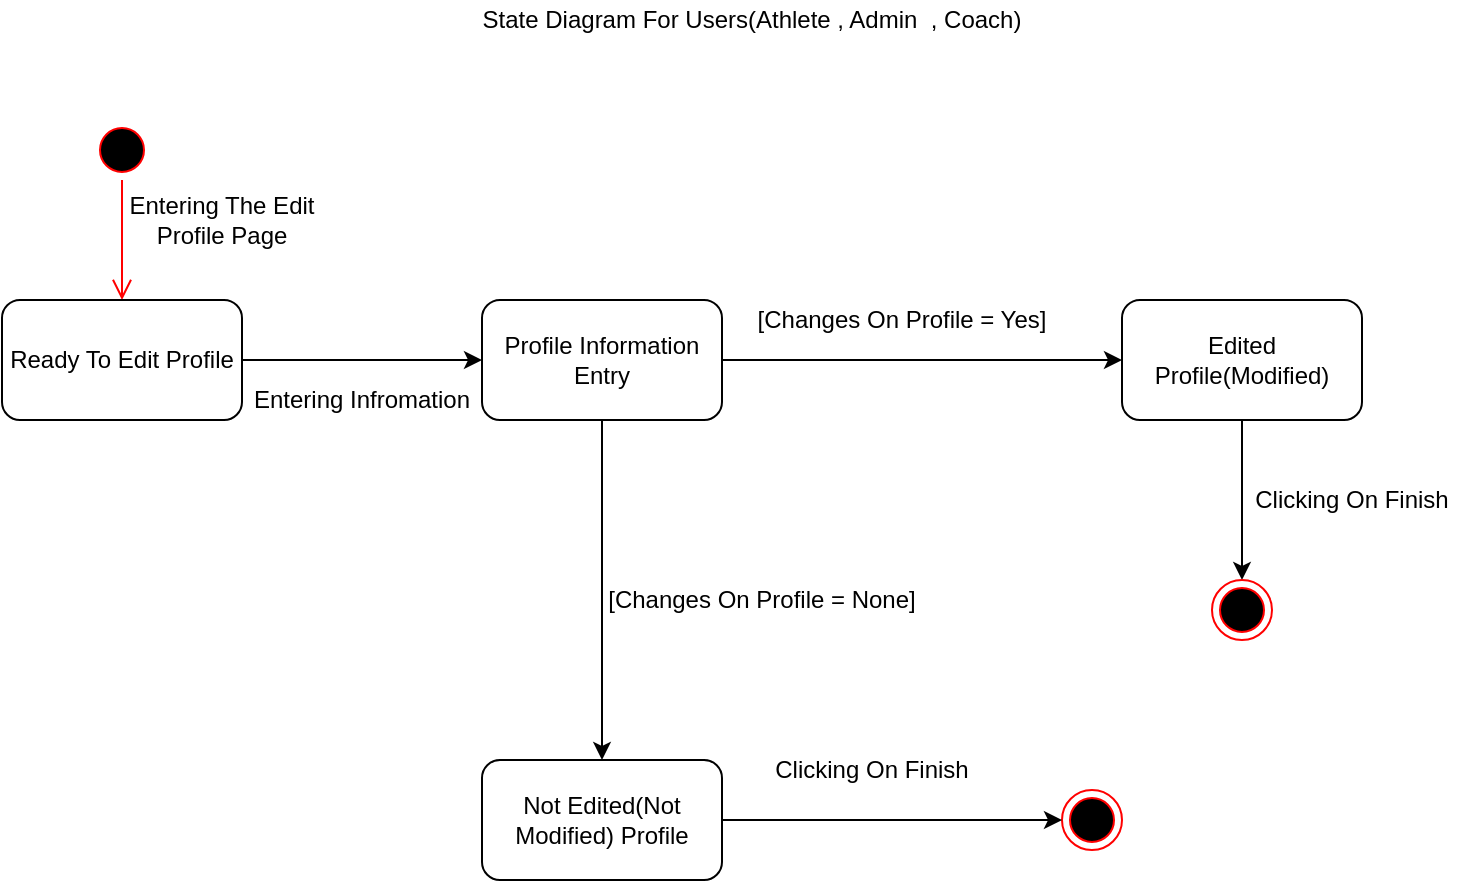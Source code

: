 <mxfile version="12.4.2" type="github" pages="1">
  <diagram id="zx8LmBCWDa3fNdCgX86n" name="Page-1">
    <mxGraphModel dx="1038" dy="548" grid="1" gridSize="10" guides="1" tooltips="1" connect="1" arrows="1" fold="1" page="1" pageScale="1" pageWidth="850" pageHeight="1100" math="0" shadow="0">
      <root>
        <mxCell id="0"/>
        <mxCell id="1" parent="0"/>
        <mxCell id="yb0eYwPbStusM7pY6JfE-4" value="" style="ellipse;html=1;shape=startState;fillColor=#000000;strokeColor=#ff0000;" parent="1" vertex="1">
          <mxGeometry x="115" y="90" width="30" height="30" as="geometry"/>
        </mxCell>
        <mxCell id="yb0eYwPbStusM7pY6JfE-5" value="" style="edgeStyle=orthogonalEdgeStyle;html=1;verticalAlign=bottom;endArrow=open;endSize=8;strokeColor=#ff0000;" parent="1" source="yb0eYwPbStusM7pY6JfE-4" target="yb0eYwPbStusM7pY6JfE-7" edge="1">
          <mxGeometry relative="1" as="geometry">
            <mxPoint x="130" y="180" as="targetPoint"/>
          </mxGeometry>
        </mxCell>
        <mxCell id="yb0eYwPbStusM7pY6JfE-6" value="" style="ellipse;html=1;shape=endState;fillColor=#000000;strokeColor=#ff0000;" parent="1" vertex="1">
          <mxGeometry x="600" y="425" width="30" height="30" as="geometry"/>
        </mxCell>
        <mxCell id="yb0eYwPbStusM7pY6JfE-11" value="" style="edgeStyle=orthogonalEdgeStyle;rounded=0;orthogonalLoop=1;jettySize=auto;html=1;" parent="1" source="yb0eYwPbStusM7pY6JfE-7" target="yb0eYwPbStusM7pY6JfE-10" edge="1">
          <mxGeometry relative="1" as="geometry"/>
        </mxCell>
        <mxCell id="yb0eYwPbStusM7pY6JfE-7" value="Ready To Edit Profile" style="rounded=1;whiteSpace=wrap;html=1;" parent="1" vertex="1">
          <mxGeometry x="70" y="180" width="120" height="60" as="geometry"/>
        </mxCell>
        <mxCell id="yb0eYwPbStusM7pY6JfE-14" value="" style="edgeStyle=orthogonalEdgeStyle;rounded=0;orthogonalLoop=1;jettySize=auto;html=1;" parent="1" source="yb0eYwPbStusM7pY6JfE-10" target="yb0eYwPbStusM7pY6JfE-13" edge="1">
          <mxGeometry relative="1" as="geometry"/>
        </mxCell>
        <mxCell id="yb0eYwPbStusM7pY6JfE-21" value="" style="edgeStyle=orthogonalEdgeStyle;rounded=0;orthogonalLoop=1;jettySize=auto;html=1;" parent="1" source="yb0eYwPbStusM7pY6JfE-10" target="yb0eYwPbStusM7pY6JfE-20" edge="1">
          <mxGeometry relative="1" as="geometry"/>
        </mxCell>
        <mxCell id="yb0eYwPbStusM7pY6JfE-10" value="Profile Information Entry" style="rounded=1;whiteSpace=wrap;html=1;" parent="1" vertex="1">
          <mxGeometry x="310" y="180" width="120" height="60" as="geometry"/>
        </mxCell>
        <mxCell id="yb0eYwPbStusM7pY6JfE-24" value="" style="edgeStyle=orthogonalEdgeStyle;rounded=0;orthogonalLoop=1;jettySize=auto;html=1;" parent="1" source="yb0eYwPbStusM7pY6JfE-20" edge="1">
          <mxGeometry relative="1" as="geometry">
            <mxPoint x="690" y="320" as="targetPoint"/>
          </mxGeometry>
        </mxCell>
        <mxCell id="yb0eYwPbStusM7pY6JfE-20" value="Edited Profile(Modified)" style="rounded=1;whiteSpace=wrap;html=1;" parent="1" vertex="1">
          <mxGeometry x="630" y="180" width="120" height="60" as="geometry"/>
        </mxCell>
        <mxCell id="yb0eYwPbStusM7pY6JfE-16" value="" style="edgeStyle=orthogonalEdgeStyle;rounded=0;orthogonalLoop=1;jettySize=auto;html=1;entryX=0;entryY=0.5;entryDx=0;entryDy=0;" parent="1" source="yb0eYwPbStusM7pY6JfE-13" target="yb0eYwPbStusM7pY6JfE-6" edge="1">
          <mxGeometry relative="1" as="geometry">
            <mxPoint x="510" y="350" as="targetPoint"/>
          </mxGeometry>
        </mxCell>
        <mxCell id="yb0eYwPbStusM7pY6JfE-13" value="Not Edited(Not Modified) Profile" style="rounded=1;whiteSpace=wrap;html=1;" parent="1" vertex="1">
          <mxGeometry x="310" y="410" width="120" height="60" as="geometry"/>
        </mxCell>
        <mxCell id="yb0eYwPbStusM7pY6JfE-8" value="State Diagram For Users(Athlete , Admin&amp;nbsp; , Coach)" style="text;html=1;strokeColor=none;fillColor=none;align=center;verticalAlign=middle;whiteSpace=wrap;rounded=0;" parent="1" vertex="1">
          <mxGeometry x="230" y="30" width="430" height="20" as="geometry"/>
        </mxCell>
        <mxCell id="yb0eYwPbStusM7pY6JfE-9" value="Entering The Edit Profile Page" style="text;html=1;strokeColor=none;fillColor=none;align=center;verticalAlign=middle;whiteSpace=wrap;rounded=0;" parent="1" vertex="1">
          <mxGeometry x="130" y="130" width="100" height="20" as="geometry"/>
        </mxCell>
        <mxCell id="yb0eYwPbStusM7pY6JfE-12" value="Entering Infromation" style="text;html=1;strokeColor=none;fillColor=none;align=center;verticalAlign=middle;whiteSpace=wrap;rounded=0;" parent="1" vertex="1">
          <mxGeometry x="190" y="220" width="120" height="20" as="geometry"/>
        </mxCell>
        <mxCell id="yb0eYwPbStusM7pY6JfE-18" value="[Changes On Profile = None]" style="text;html=1;strokeColor=none;fillColor=none;align=center;verticalAlign=middle;whiteSpace=wrap;rounded=0;" parent="1" vertex="1">
          <mxGeometry x="370" y="320" width="160" height="20" as="geometry"/>
        </mxCell>
        <mxCell id="yb0eYwPbStusM7pY6JfE-22" value="[Changes On Profile = Yes]" style="text;html=1;strokeColor=none;fillColor=none;align=center;verticalAlign=middle;whiteSpace=wrap;rounded=0;" parent="1" vertex="1">
          <mxGeometry x="440" y="180" width="160" height="20" as="geometry"/>
        </mxCell>
        <mxCell id="yb0eYwPbStusM7pY6JfE-25" value="" style="ellipse;html=1;shape=endState;fillColor=#000000;strokeColor=#ff0000;" parent="1" vertex="1">
          <mxGeometry x="675" y="320" width="30" height="30" as="geometry"/>
        </mxCell>
        <mxCell id="GjGXzmMoxKWSLpZIQLN5-1" value="Clicking On Finish" style="text;html=1;strokeColor=none;fillColor=none;align=center;verticalAlign=middle;whiteSpace=wrap;rounded=0;" vertex="1" parent="1">
          <mxGeometry x="450" y="405" width="110" height="20" as="geometry"/>
        </mxCell>
        <mxCell id="GjGXzmMoxKWSLpZIQLN5-2" value="Clicking On Finish" style="text;html=1;strokeColor=none;fillColor=none;align=center;verticalAlign=middle;whiteSpace=wrap;rounded=0;" vertex="1" parent="1">
          <mxGeometry x="690" y="270" width="110" height="20" as="geometry"/>
        </mxCell>
      </root>
    </mxGraphModel>
  </diagram>
</mxfile>
